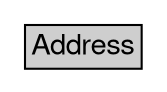 digraph Address {
	graph [bb="0,0,72,36",
		rankdir=LR
	];
	node [label="\N"];
	Address	 [height=0.5,
		label=<<table BORDER="0" CELLBORDER="1" CELLSPACING="0"> <tr> <td BGCOLOR="#CECECE" HREF="/html/IODEFv2/Address.html" TITLE="The Address class represents a hardware (Layer 2), network (Layer 3), or application (Layer 7) address. "><FONT FACE="Nimbus Sans L">Address</FONT></td> </tr>" %</table>>,
		pos="36,18",
		shape=plaintext,
		width=1];
}
